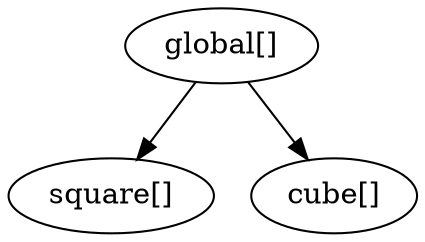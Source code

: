 Digraph G {
140687090818296 [label="global[]"];
140687090818296 -> 140687090362776;
140687090818296 -> 140687090363784;
140687090362776 [label="square[]"];
140687090363784 [label="cube[]"];
}
